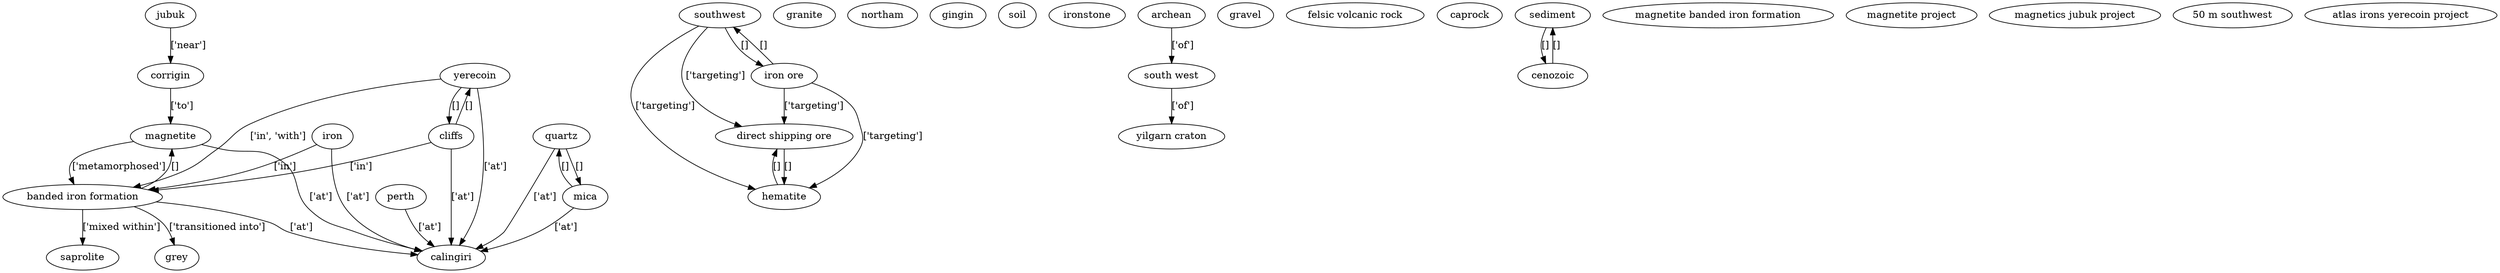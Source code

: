 strict digraph "ProcessGraph" {
calingiri [group=LOCATION];
southwest [group=LOCATION];
"iron ore" [group=ORE_DEPOSIT];
saprolite [group=ROCK];
grey [group=LOCATION];
quartz [group=MINERAL];
mica [group=MINERAL];
magnetite [group=MINERAL];
granite [group=ROCK];
yerecoin [group=LOCATION];
cliffs [group=LOCATION];
iron [group=MINERAL];
northam [group=LOCATION];
perth [group=LOCATION];
gingin [group=LOCATION];
hematite [group=MINERAL];
corrigin [group=LOCATION];
soil [group=ROCK];
ironstone [group=ROCK];
"south west" [group=LOCATION];
"yilgarn craton" [group=LOCATION];
jubuk [group=LOCATION];
gravel [group=ROCK];
archean [group=TIMESCALE];
"felsic volcanic rock" [group=ROCK];
caprock [group=ROCK];
sediment [group=ROCK];
cenozoic [group=TIMESCALE];
"magnetite banded iron formation" [group=STRAT];
"magnetite project" [group=PROJECT];
"magnetics jubuk project" [group=PROJECT];
"50 m southwest" [group=OTHER];
"atlas irons yerecoin project" [group=PROJECT];
"direct shipping ore" [group=ORE_DEPOSIT];
"banded iron formation" [group=ROCK];
southwest -> "iron ore"  [label="[]"];
southwest -> hematite  [label="['targeting']"];
southwest -> "direct shipping ore"  [label="['targeting']"];
"iron ore" -> southwest  [label="[]"];
"iron ore" -> hematite  [label="['targeting']"];
"iron ore" -> "direct shipping ore"  [label="['targeting']"];
quartz -> mica  [label="[]"];
quartz -> calingiri  [label="['at']"];
mica -> quartz  [label="[]"];
mica -> calingiri  [label="['at']"];
magnetite -> calingiri  [label="['at']"];
magnetite -> "banded iron formation"  [label="['metamorphosed']"];
yerecoin -> cliffs  [label="[]"];
yerecoin -> calingiri  [label="['at']"];
yerecoin -> "banded iron formation"  [label="['in', 'with']"];
cliffs -> yerecoin  [label="[]"];
cliffs -> calingiri  [label="['at']"];
cliffs -> "banded iron formation"  [label="['in']"];
iron -> calingiri  [label="['at']"];
iron -> "banded iron formation"  [label="['in']"];
perth -> calingiri  [label="['at']"];
hematite -> "direct shipping ore"  [label="[]"];
corrigin -> magnetite  [label="['to']"];
"south west" -> "yilgarn craton"  [label="['of']"];
jubuk -> corrigin  [label="['near']"];
archean -> "south west"  [label="['of']"];
sediment -> cenozoic  [label="[]"];
cenozoic -> sediment  [label="[]"];
"direct shipping ore" -> hematite  [label="[]"];
"banded iron formation" -> calingiri  [label="['at']"];
"banded iron formation" -> saprolite  [label="['mixed within']"];
"banded iron formation" -> grey  [label="['transitioned into']"];
"banded iron formation" -> magnetite  [label="[]"];
}
